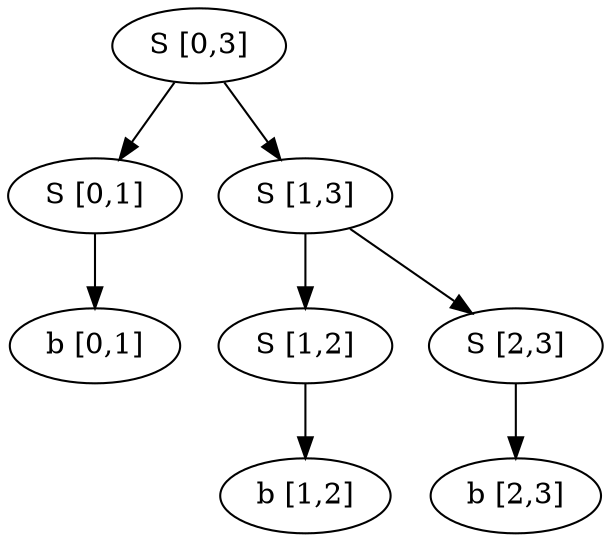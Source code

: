 digraph tree2 {
	"S [0,3]" -> "S [0,1]";
	"S [0,1]" -> "b [0,1]";
	"S [0,3]" -> "S [1,3]";
	"S [1,3]" -> "S [1,2]";
	"S [1,2]" -> "b [1,2]";
	"S [1,3]" -> "S [2,3]";
	"S [2,3]" -> "b [2,3]";
}